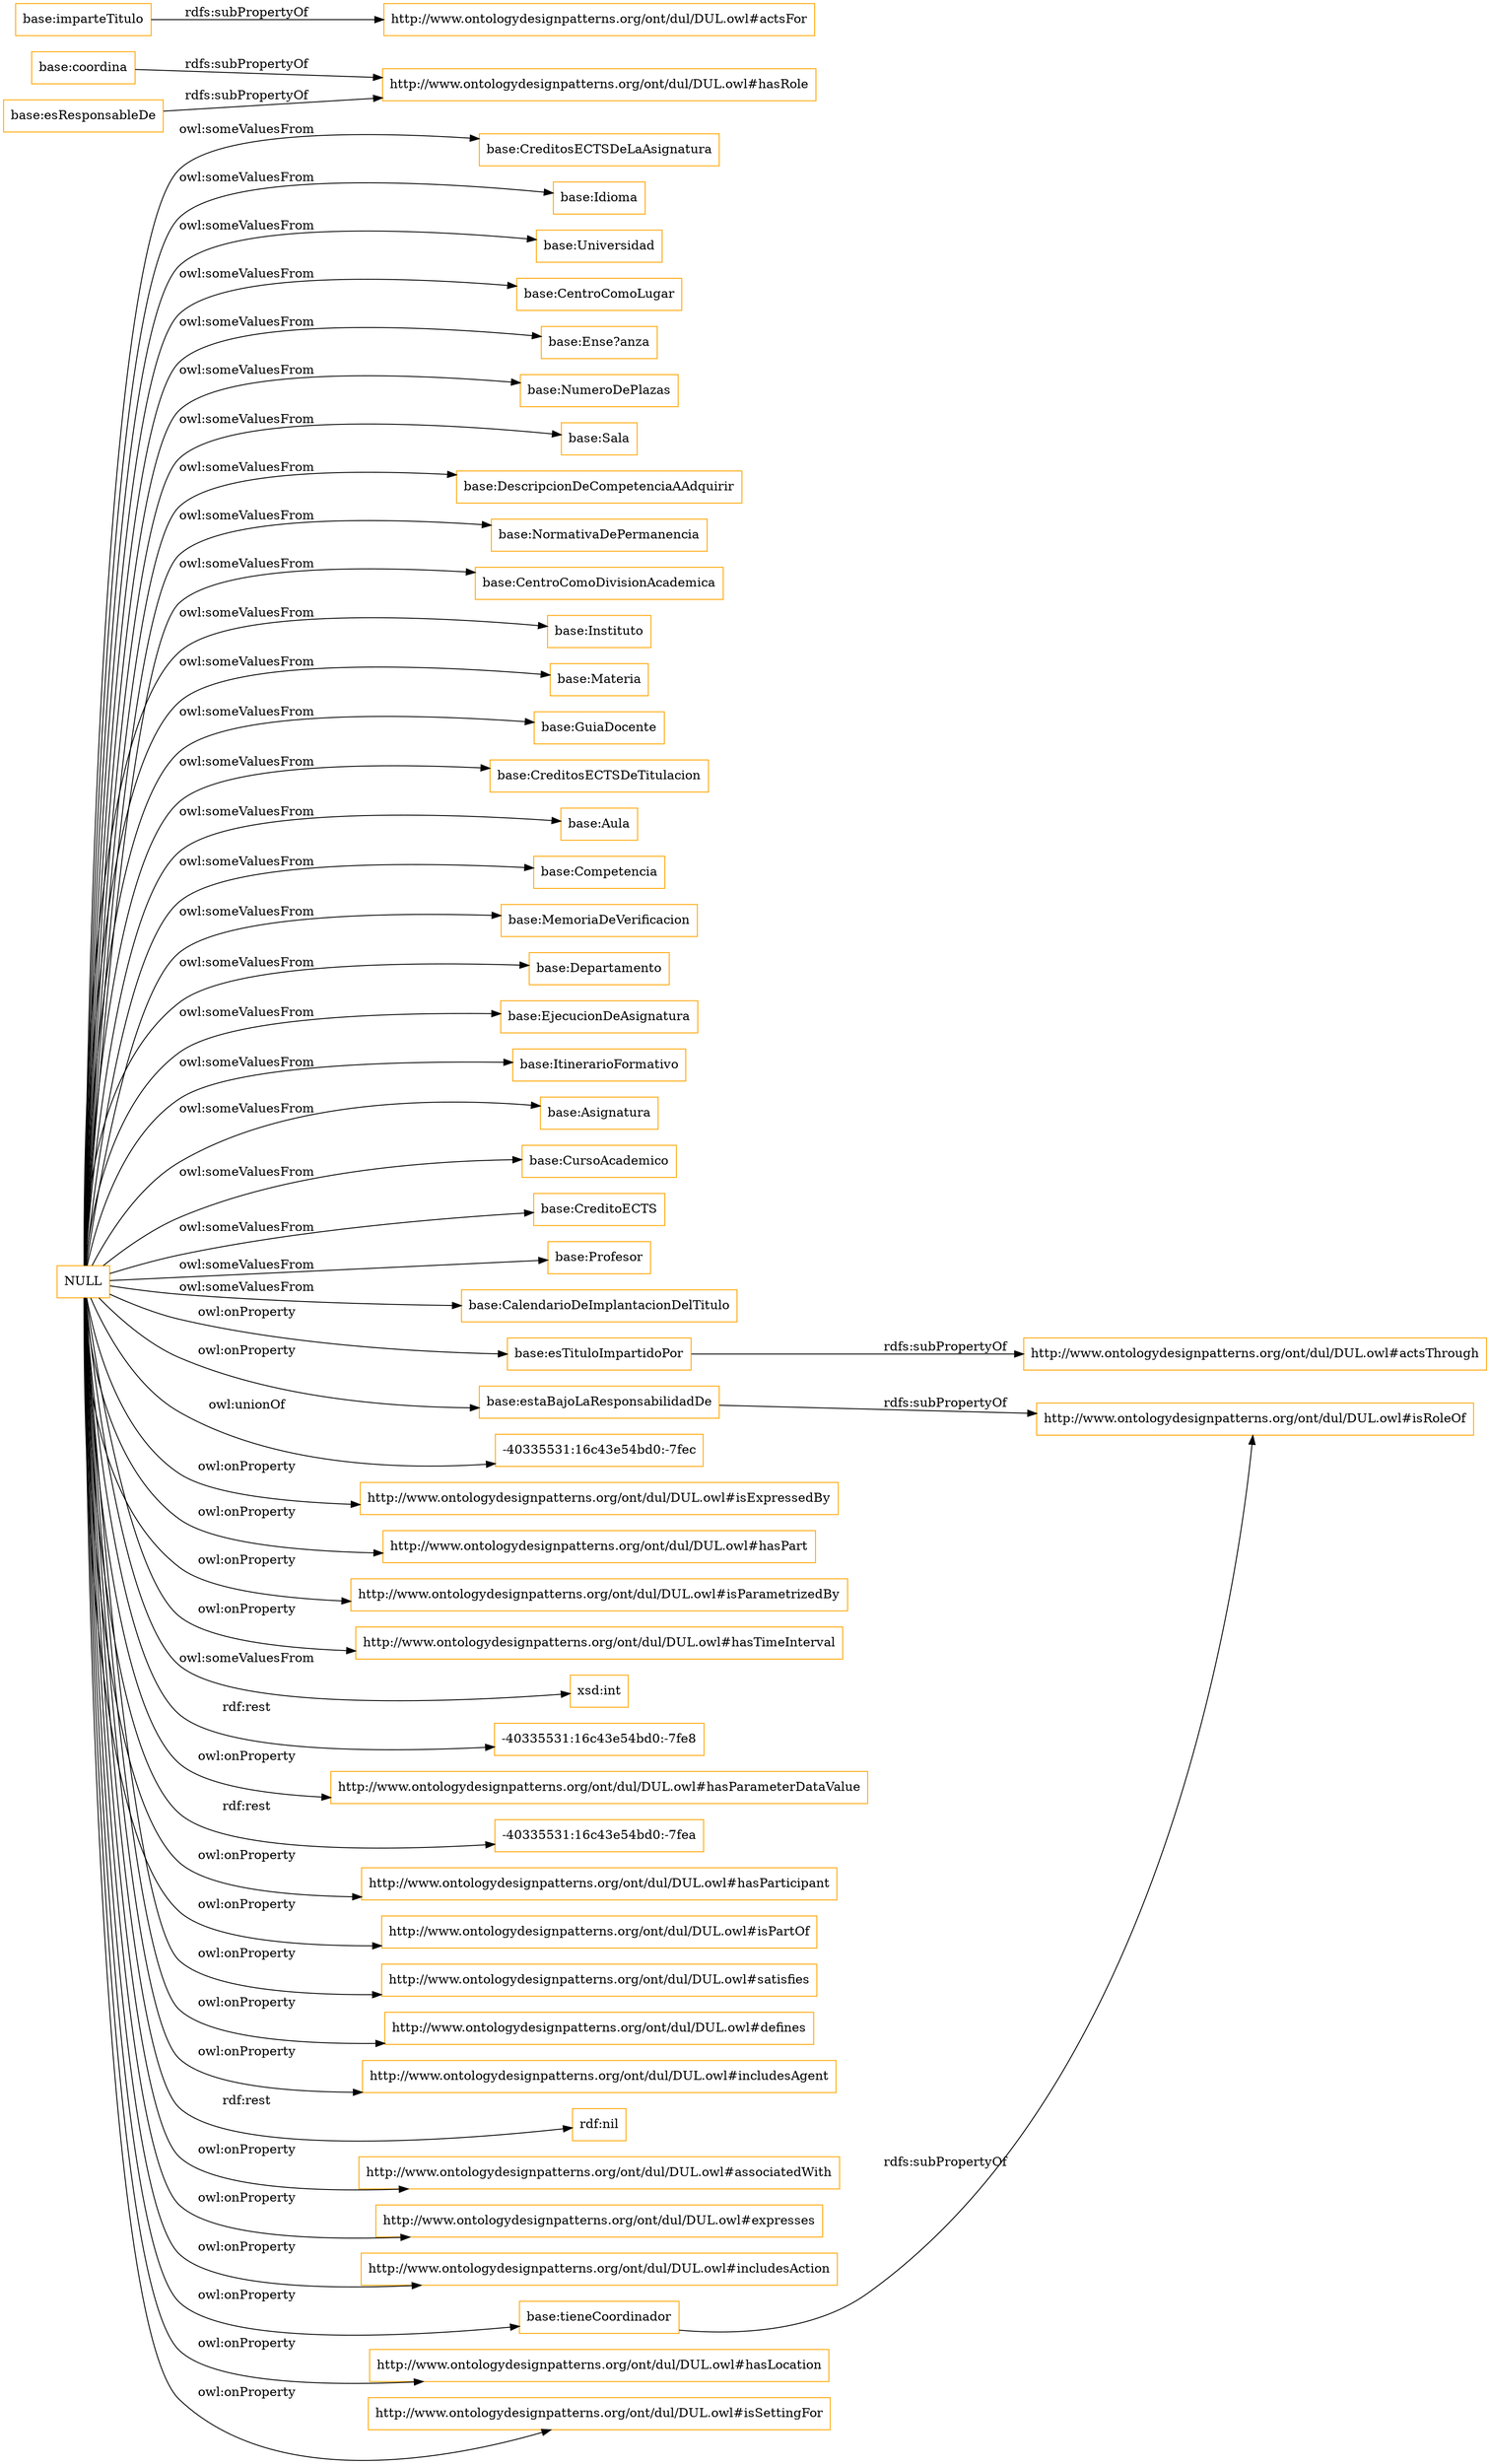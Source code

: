 digraph ar2dtool_diagram { 
rankdir=LR;
size="1501"
node [shape = rectangle, color="orange"]; "base:CreditosECTSDeLaAsignatura" "base:Idioma" "base:Universidad" "base:CentroComoLugar" "base:Ense?anza" "base:NumeroDePlazas" "base:Sala" "base:DescripcionDeCompetenciaAAdquirir" "base:NormativaDePermanencia" "base:CentroComoDivisionAcademica" "base:Instituto" "base:Materia" "base:GuiaDocente" "base:CreditosECTSDeTitulacion" "base:Aula" "base:Competencia" "base:MemoriaDeVerificacion" "base:Departamento" "base:EjecucionDeAsignatura" "base:ItinerarioFormativo" "base:Asignatura" "base:CursoAcademico" "base:CreditoECTS" "base:Profesor" "base:CalendarioDeImplantacionDelTitulo" ; /*classes style*/
	"base:esTituloImpartidoPor" -> "http://www.ontologydesignpatterns.org/ont/dul/DUL.owl#actsThrough" [ label = "rdfs:subPropertyOf" ];
	"base:estaBajoLaResponsabilidadDe" -> "http://www.ontologydesignpatterns.org/ont/dul/DUL.owl#isRoleOf" [ label = "rdfs:subPropertyOf" ];
	"base:coordina" -> "http://www.ontologydesignpatterns.org/ont/dul/DUL.owl#hasRole" [ label = "rdfs:subPropertyOf" ];
	"base:imparteTitulo" -> "http://www.ontologydesignpatterns.org/ont/dul/DUL.owl#actsFor" [ label = "rdfs:subPropertyOf" ];
	"NULL" -> "-40335531:16c43e54bd0:-7fec" [ label = "owl:unionOf" ];
	"NULL" -> "http://www.ontologydesignpatterns.org/ont/dul/DUL.owl#isExpressedBy" [ label = "owl:onProperty" ];
	"NULL" -> "base:CentroComoLugar" [ label = "owl:someValuesFrom" ];
	"NULL" -> "base:Departamento" [ label = "owl:someValuesFrom" ];
	"NULL" -> "http://www.ontologydesignpatterns.org/ont/dul/DUL.owl#hasPart" [ label = "owl:onProperty" ];
	"NULL" -> "base:Profesor" [ label = "owl:someValuesFrom" ];
	"NULL" -> "base:EjecucionDeAsignatura" [ label = "owl:someValuesFrom" ];
	"NULL" -> "http://www.ontologydesignpatterns.org/ont/dul/DUL.owl#isParametrizedBy" [ label = "owl:onProperty" ];
	"NULL" -> "http://www.ontologydesignpatterns.org/ont/dul/DUL.owl#hasTimeInterval" [ label = "owl:onProperty" ];
	"NULL" -> "base:ItinerarioFormativo" [ label = "owl:someValuesFrom" ];
	"NULL" -> "xsd:int" [ label = "owl:someValuesFrom" ];
	"NULL" -> "base:Idioma" [ label = "owl:someValuesFrom" ];
	"NULL" -> "base:NumeroDePlazas" [ label = "owl:someValuesFrom" ];
	"NULL" -> "-40335531:16c43e54bd0:-7fe8" [ label = "rdf:rest" ];
	"NULL" -> "base:esTituloImpartidoPor" [ label = "owl:onProperty" ];
	"NULL" -> "http://www.ontologydesignpatterns.org/ont/dul/DUL.owl#hasParameterDataValue" [ label = "owl:onProperty" ];
	"NULL" -> "-40335531:16c43e54bd0:-7fea" [ label = "rdf:rest" ];
	"NULL" -> "http://www.ontologydesignpatterns.org/ont/dul/DUL.owl#hasParticipant" [ label = "owl:onProperty" ];
	"NULL" -> "base:Materia" [ label = "owl:someValuesFrom" ];
	"NULL" -> "http://www.ontologydesignpatterns.org/ont/dul/DUL.owl#isPartOf" [ label = "owl:onProperty" ];
	"NULL" -> "http://www.ontologydesignpatterns.org/ont/dul/DUL.owl#satisfies" [ label = "owl:onProperty" ];
	"NULL" -> "base:Universidad" [ label = "owl:someValuesFrom" ];
	"NULL" -> "http://www.ontologydesignpatterns.org/ont/dul/DUL.owl#defines" [ label = "owl:onProperty" ];
	"NULL" -> "base:CreditoECTS" [ label = "owl:someValuesFrom" ];
	"NULL" -> "base:CalendarioDeImplantacionDelTitulo" [ label = "owl:someValuesFrom" ];
	"NULL" -> "http://www.ontologydesignpatterns.org/ont/dul/DUL.owl#includesAgent" [ label = "owl:onProperty" ];
	"NULL" -> "rdf:nil" [ label = "rdf:rest" ];
	"NULL" -> "base:MemoriaDeVerificacion" [ label = "owl:someValuesFrom" ];
	"NULL" -> "http://www.ontologydesignpatterns.org/ont/dul/DUL.owl#associatedWith" [ label = "owl:onProperty" ];
	"NULL" -> "http://www.ontologydesignpatterns.org/ont/dul/DUL.owl#expresses" [ label = "owl:onProperty" ];
	"NULL" -> "base:Asignatura" [ label = "owl:someValuesFrom" ];
	"NULL" -> "base:CursoAcademico" [ label = "owl:someValuesFrom" ];
	"NULL" -> "base:CreditosECTSDeTitulacion" [ label = "owl:someValuesFrom" ];
	"NULL" -> "base:estaBajoLaResponsabilidadDe" [ label = "owl:onProperty" ];
	"NULL" -> "base:CentroComoDivisionAcademica" [ label = "owl:someValuesFrom" ];
	"NULL" -> "base:Ense?anza" [ label = "owl:someValuesFrom" ];
	"NULL" -> "http://www.ontologydesignpatterns.org/ont/dul/DUL.owl#includesAction" [ label = "owl:onProperty" ];
	"NULL" -> "base:Aula" [ label = "owl:someValuesFrom" ];
	"NULL" -> "base:GuiaDocente" [ label = "owl:someValuesFrom" ];
	"NULL" -> "base:tieneCoordinador" [ label = "owl:onProperty" ];
	"NULL" -> "http://www.ontologydesignpatterns.org/ont/dul/DUL.owl#hasLocation" [ label = "owl:onProperty" ];
	"NULL" -> "base:Sala" [ label = "owl:someValuesFrom" ];
	"NULL" -> "base:DescripcionDeCompetenciaAAdquirir" [ label = "owl:someValuesFrom" ];
	"NULL" -> "base:Competencia" [ label = "owl:someValuesFrom" ];
	"NULL" -> "base:NormativaDePermanencia" [ label = "owl:someValuesFrom" ];
	"NULL" -> "base:CreditosECTSDeLaAsignatura" [ label = "owl:someValuesFrom" ];
	"NULL" -> "http://www.ontologydesignpatterns.org/ont/dul/DUL.owl#isSettingFor" [ label = "owl:onProperty" ];
	"NULL" -> "base:Instituto" [ label = "owl:someValuesFrom" ];
	"base:esResponsableDe" -> "http://www.ontologydesignpatterns.org/ont/dul/DUL.owl#hasRole" [ label = "rdfs:subPropertyOf" ];
	"base:tieneCoordinador" -> "http://www.ontologydesignpatterns.org/ont/dul/DUL.owl#isRoleOf" [ label = "rdfs:subPropertyOf" ];

}
